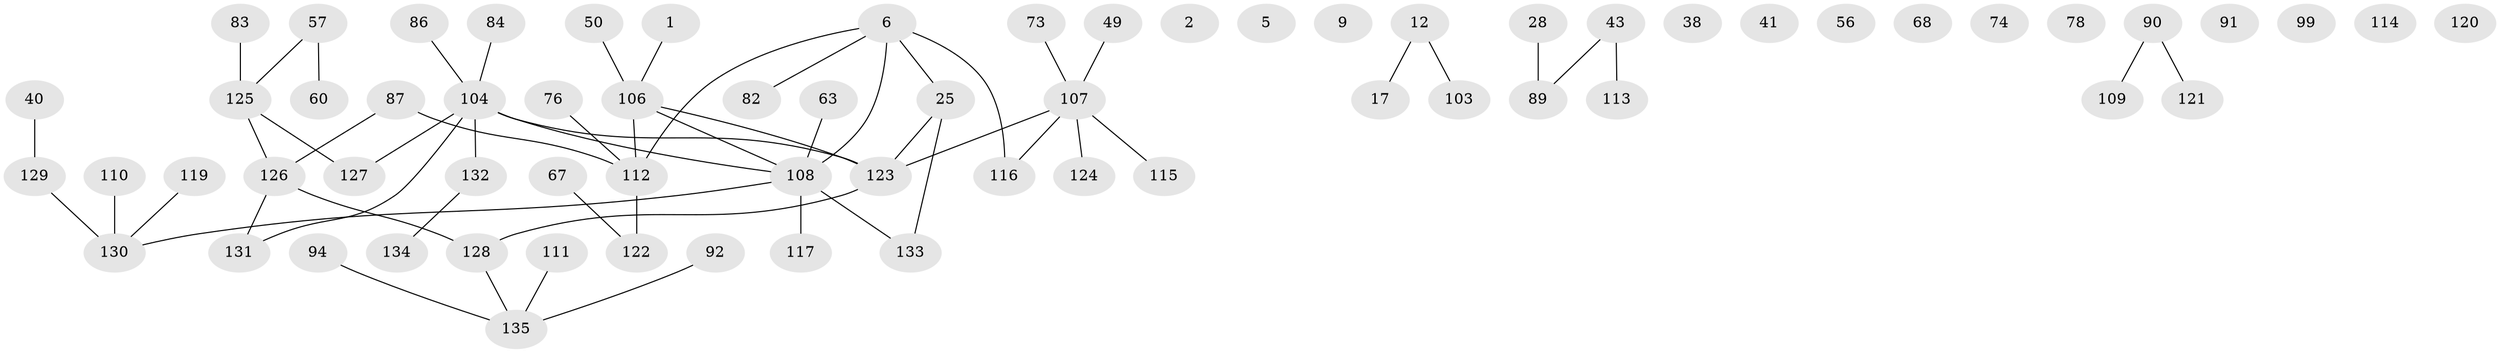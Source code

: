 // original degree distribution, {1: 0.31851851851851853, 0: 0.0962962962962963, 3: 0.18518518518518517, 7: 0.007407407407407408, 2: 0.2962962962962963, 4: 0.08148148148148149, 5: 0.007407407407407408, 6: 0.007407407407407408}
// Generated by graph-tools (version 1.1) at 2025/40/03/09/25 04:40:53]
// undirected, 67 vertices, 58 edges
graph export_dot {
graph [start="1"]
  node [color=gray90,style=filled];
  1;
  2;
  5;
  6;
  9;
  12;
  17;
  25 [super="+24"];
  28;
  38;
  40;
  41;
  43;
  49;
  50;
  56;
  57;
  60;
  63;
  67;
  68;
  73;
  74;
  76;
  78;
  82;
  83;
  84;
  86;
  87;
  89 [super="+8+19"];
  90;
  91;
  92;
  94;
  99;
  103;
  104 [super="+32+53+58+101"];
  106 [super="+77+81"];
  107 [super="+64+3"];
  108 [super="+93+88"];
  109;
  110 [super="+100"];
  111;
  112 [super="+102+7+105"];
  113;
  114;
  115;
  116;
  117;
  119;
  120;
  121;
  122 [super="+20"];
  123 [super="+51+97+39"];
  124;
  125 [super="+55+71+59"];
  126;
  127;
  128 [super="+118"];
  129 [super="+26+30"];
  130 [super="+36+96"];
  131 [super="+80"];
  132;
  133;
  134;
  135 [super="+69"];
  1 -- 106;
  6 -- 25 [weight=2];
  6 -- 82;
  6 -- 108 [weight=2];
  6 -- 116;
  6 -- 112;
  12 -- 17;
  12 -- 103;
  25 -- 133;
  25 -- 123;
  28 -- 89;
  40 -- 129;
  43 -- 89;
  43 -- 113;
  49 -- 107;
  50 -- 106;
  57 -- 60;
  57 -- 125;
  63 -- 108;
  67 -- 122;
  73 -- 107;
  76 -- 112;
  83 -- 125;
  84 -- 104;
  86 -- 104;
  87 -- 126;
  87 -- 112;
  90 -- 109;
  90 -- 121;
  92 -- 135;
  94 -- 135;
  104 -- 127;
  104 -- 132;
  104 -- 108;
  104 -- 123;
  104 -- 131;
  106 -- 108;
  106 -- 123;
  106 -- 112;
  107 -- 116;
  107 -- 115;
  107 -- 124;
  107 -- 123;
  108 -- 117;
  108 -- 130;
  108 -- 133;
  110 -- 130 [weight=2];
  111 -- 135;
  112 -- 122;
  119 -- 130;
  123 -- 128;
  125 -- 126;
  125 -- 127;
  126 -- 128 [weight=2];
  126 -- 131;
  128 -- 135;
  129 -- 130;
  132 -- 134;
}
